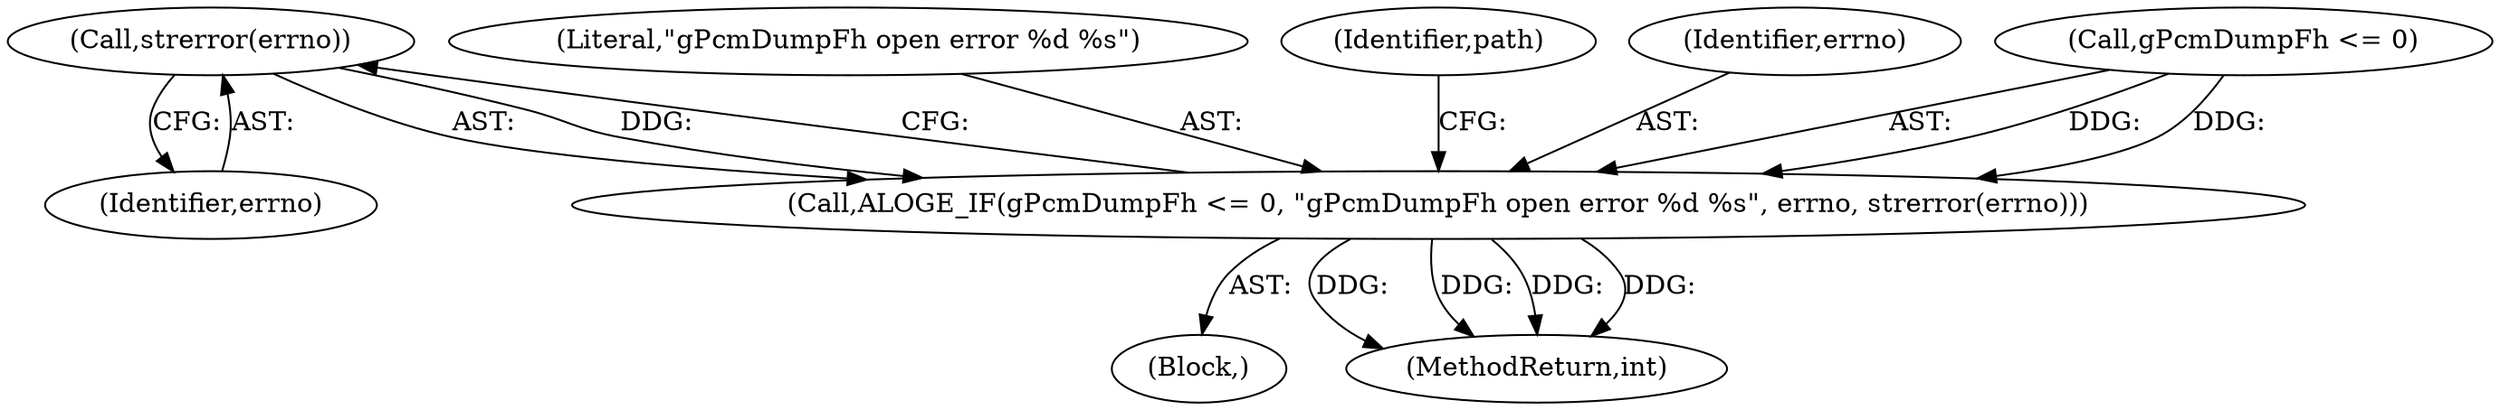 digraph "0_Android_aeea52da00d210587fb3ed895de3d5f2e0264c88_9@API" {
"1000798" [label="(Call,strerror(errno))"];
"1000792" [label="(Call,ALOGE_IF(gPcmDumpFh <= 0, \"gPcmDumpFh open error %d %s\", errno, strerror(errno)))"];
"1000798" [label="(Call,strerror(errno))"];
"1000799" [label="(Identifier,errno)"];
"1000734" [label="(Block,)"];
"1000792" [label="(Call,ALOGE_IF(gPcmDumpFh <= 0, \"gPcmDumpFh open error %d %s\", errno, strerror(errno)))"];
"1000796" [label="(Literal,\"gPcmDumpFh open error %d %s\")"];
"1000801" [label="(Identifier,path)"];
"1000797" [label="(Identifier,errno)"];
"1000793" [label="(Call,gPcmDumpFh <= 0)"];
"1001318" [label="(MethodReturn,int)"];
"1000798" -> "1000792"  [label="AST: "];
"1000798" -> "1000799"  [label="CFG: "];
"1000799" -> "1000798"  [label="AST: "];
"1000792" -> "1000798"  [label="CFG: "];
"1000798" -> "1000792"  [label="DDG: "];
"1000792" -> "1000734"  [label="AST: "];
"1000793" -> "1000792"  [label="AST: "];
"1000796" -> "1000792"  [label="AST: "];
"1000797" -> "1000792"  [label="AST: "];
"1000801" -> "1000792"  [label="CFG: "];
"1000792" -> "1001318"  [label="DDG: "];
"1000792" -> "1001318"  [label="DDG: "];
"1000792" -> "1001318"  [label="DDG: "];
"1000792" -> "1001318"  [label="DDG: "];
"1000793" -> "1000792"  [label="DDG: "];
"1000793" -> "1000792"  [label="DDG: "];
}
